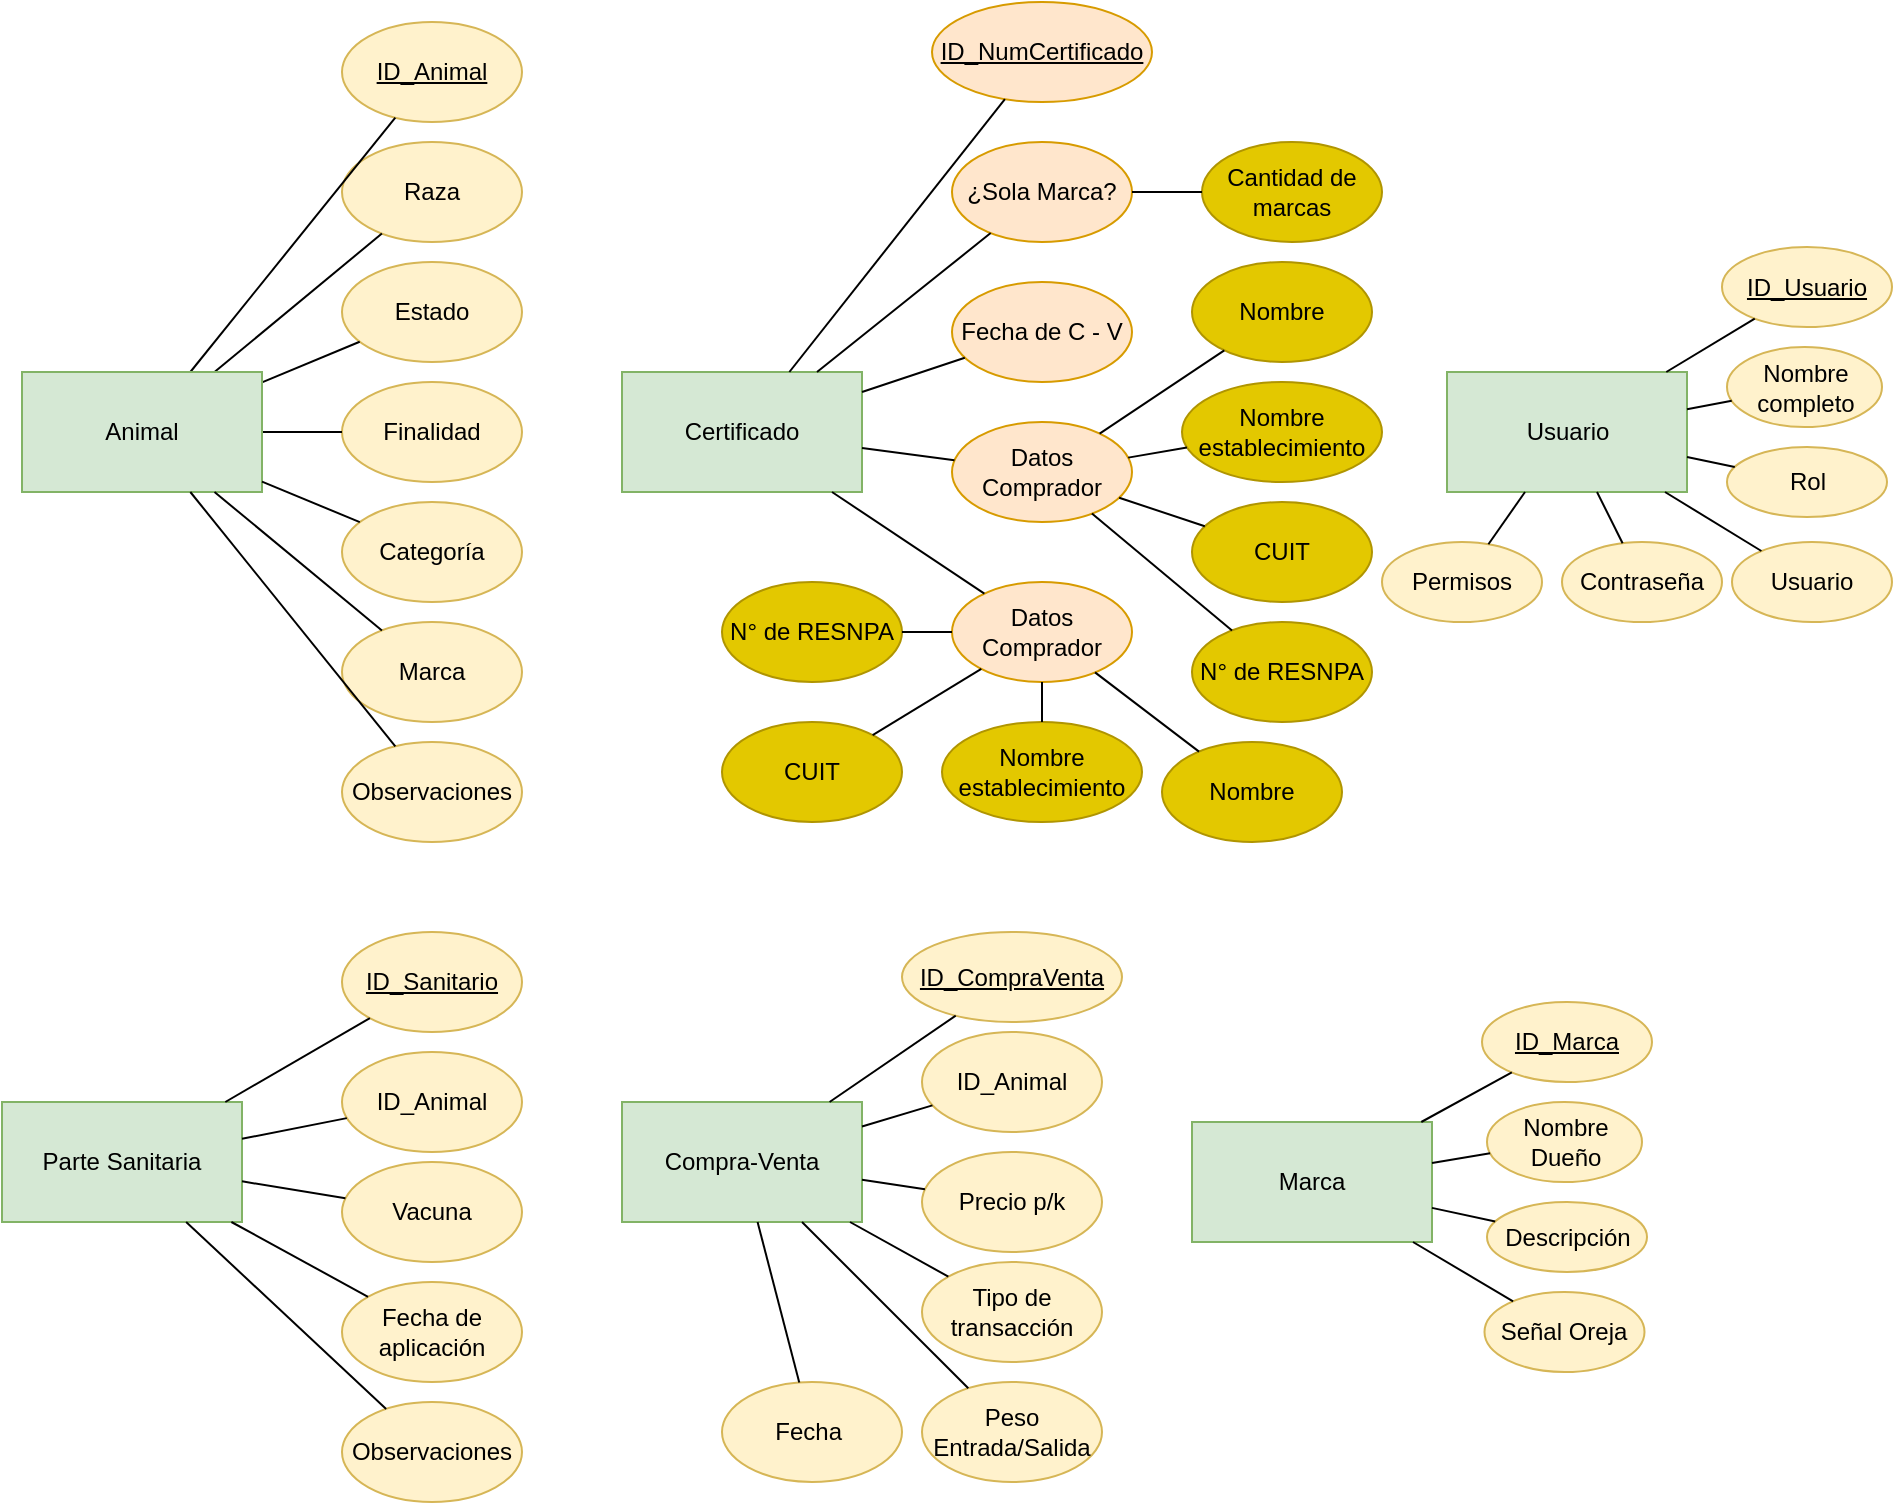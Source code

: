 <mxfile version="24.7.8">
  <diagram name="Página-1" id="Rnzu8aQySrzMCnopDblt">
    <mxGraphModel dx="2261" dy="746" grid="1" gridSize="10" guides="1" tooltips="1" connect="1" arrows="1" fold="1" page="1" pageScale="1" pageWidth="827" pageHeight="1169" math="0" shadow="0">
      <root>
        <mxCell id="0" />
        <mxCell id="1" parent="0" />
        <mxCell id="jV7VLJfb-g1-34FlO3ka-1" value="Certificado" style="rounded=0;whiteSpace=wrap;html=1;fillColor=#d5e8d4;strokeColor=#82b366;" vertex="1" parent="1">
          <mxGeometry x="-260" y="275" width="120" height="60" as="geometry" />
        </mxCell>
        <mxCell id="jV7VLJfb-g1-34FlO3ka-2" value="Parte Sanitaria" style="rounded=0;whiteSpace=wrap;html=1;fillColor=#d5e8d4;strokeColor=#82b366;" vertex="1" parent="1">
          <mxGeometry x="-570" y="640" width="120" height="60" as="geometry" />
        </mxCell>
        <mxCell id="jV7VLJfb-g1-34FlO3ka-3" value="Usuario" style="rounded=0;whiteSpace=wrap;html=1;fillColor=#d5e8d4;strokeColor=#82b366;" vertex="1" parent="1">
          <mxGeometry x="152.5" y="275" width="120" height="60" as="geometry" />
        </mxCell>
        <mxCell id="jV7VLJfb-g1-34FlO3ka-4" value="Compra-Venta" style="rounded=0;whiteSpace=wrap;html=1;fillColor=#d5e8d4;strokeColor=#82b366;" vertex="1" parent="1">
          <mxGeometry x="-260" y="640" width="120" height="60" as="geometry" />
        </mxCell>
        <mxCell id="jV7VLJfb-g1-34FlO3ka-5" value="Marca" style="rounded=0;whiteSpace=wrap;html=1;fillColor=#d5e8d4;strokeColor=#82b366;" vertex="1" parent="1">
          <mxGeometry x="25" y="650" width="120" height="60" as="geometry" />
        </mxCell>
        <mxCell id="jV7VLJfb-g1-34FlO3ka-27" value="ID_Animal" style="ellipse;whiteSpace=wrap;html=1;fontStyle=4;fillColor=#fff2cc;strokeColor=#d6b656;" vertex="1" parent="1">
          <mxGeometry x="-400" y="100" width="90" height="50" as="geometry" />
        </mxCell>
        <mxCell id="jV7VLJfb-g1-34FlO3ka-30" value="Raza&lt;span style=&quot;color: rgba(0, 0, 0, 0); font-family: monospace; font-size: 0px; text-align: start; text-wrap: nowrap;&quot;&gt;%3CmxGraphModel%3E%3Croot%3E%3CmxCell%20id%3D%220%22%2F%3E%3CmxCell%20id%3D%221%22%20parent%3D%220%22%2F%3E%3CmxCell%20id%3D%222%22%20value%3D%22ID_Animal%22%20style%3D%22ellipse%3BwhiteSpace%3Dwrap%3Bhtml%3D1%3BfontStyle%3D4%22%20vertex%3D%221%22%20parent%3D%221%22%3E%3CmxGeometry%20x%3D%22-200%22%20y%3D%22160%22%20width%3D%2290%22%20height%3D%2250%22%20as%3D%22geometry%22%2F%3E%3C%2FmxCell%3E%3C%2Froot%3E%3C%2FmxGraphModel%3E&lt;/span&gt;" style="ellipse;whiteSpace=wrap;html=1;fontStyle=0;fillColor=#fff2cc;strokeColor=#d6b656;" vertex="1" parent="1">
          <mxGeometry x="-400" y="160" width="90" height="50" as="geometry" />
        </mxCell>
        <mxCell id="jV7VLJfb-g1-34FlO3ka-31" value="Estado" style="ellipse;whiteSpace=wrap;html=1;fontStyle=0;fillColor=#fff2cc;strokeColor=#d6b656;" vertex="1" parent="1">
          <mxGeometry x="-400" y="220" width="90" height="50" as="geometry" />
        </mxCell>
        <mxCell id="jV7VLJfb-g1-34FlO3ka-32" value="Finalidad" style="ellipse;whiteSpace=wrap;html=1;fontStyle=0;fillColor=#fff2cc;strokeColor=#d6b656;" vertex="1" parent="1">
          <mxGeometry x="-400" y="280" width="90" height="50" as="geometry" />
        </mxCell>
        <mxCell id="jV7VLJfb-g1-34FlO3ka-33" value="Categoría&lt;span style=&quot;color: rgba(0, 0, 0, 0); font-family: monospace; font-size: 0px; text-align: start; text-wrap: nowrap;&quot;&gt;%3CmxGraphModel%3E%3Croot%3E%3CmxCell%20id%3D%220%22%2F%3E%3CmxCell%20id%3D%221%22%20parent%3D%220%22%2F%3E%3CmxCell%20id%3D%222%22%20value%3D%22Finalidad%22%20style%3D%22ellipse%3BwhiteSpace%3Dwrap%3Bhtml%3D1%3BfontStyle%3D0%22%20vertex%3D%221%22%20parent%3D%221%22%3E%3CmxGeometry%20x%3D%22-440%22%20y%3D%22190%22%20width%3D%2290%22%20height%3D%2250%22%20as%3D%22geometry%22%2F%3E%3C%2FmxCell%3E%3C%2Froot%3E%3C%2FmxGraphModel%3E&lt;/span&gt;" style="ellipse;whiteSpace=wrap;html=1;fontStyle=0;fillColor=#fff2cc;strokeColor=#d6b656;" vertex="1" parent="1">
          <mxGeometry x="-400" y="340" width="90" height="50" as="geometry" />
        </mxCell>
        <mxCell id="jV7VLJfb-g1-34FlO3ka-34" value="Marca" style="ellipse;whiteSpace=wrap;html=1;fontStyle=0;fillColor=#fff2cc;strokeColor=#d6b656;" vertex="1" parent="1">
          <mxGeometry x="-400" y="400" width="90" height="50" as="geometry" />
        </mxCell>
        <mxCell id="jV7VLJfb-g1-34FlO3ka-36" value="Observaciones" style="ellipse;whiteSpace=wrap;html=1;fontStyle=0;fillColor=#fff2cc;strokeColor=#d6b656;" vertex="1" parent="1">
          <mxGeometry x="-400" y="460" width="90" height="50" as="geometry" />
        </mxCell>
        <mxCell id="jV7VLJfb-g1-34FlO3ka-38" value="" style="endArrow=none;html=1;rounded=0;" edge="1" parent="1" source="jV7VLJfb-g1-34FlO3ka-27" target="jV7VLJfb-g1-34FlO3ka-6">
          <mxGeometry width="50" height="50" relative="1" as="geometry">
            <mxPoint x="-230" y="200" as="sourcePoint" />
            <mxPoint x="-180" y="150" as="targetPoint" />
          </mxGeometry>
        </mxCell>
        <mxCell id="jV7VLJfb-g1-34FlO3ka-39" value="" style="endArrow=none;html=1;rounded=0;" edge="1" parent="1" source="jV7VLJfb-g1-34FlO3ka-30" target="jV7VLJfb-g1-34FlO3ka-6">
          <mxGeometry width="50" height="50" relative="1" as="geometry">
            <mxPoint x="-300" y="135" as="sourcePoint" />
            <mxPoint x="-210" y="240" as="targetPoint" />
          </mxGeometry>
        </mxCell>
        <mxCell id="jV7VLJfb-g1-34FlO3ka-40" value="" style="endArrow=none;html=1;rounded=0;" edge="1" parent="1" source="jV7VLJfb-g1-34FlO3ka-31" target="jV7VLJfb-g1-34FlO3ka-6">
          <mxGeometry width="50" height="50" relative="1" as="geometry">
            <mxPoint x="-290" y="145" as="sourcePoint" />
            <mxPoint x="-200" y="250" as="targetPoint" />
          </mxGeometry>
        </mxCell>
        <mxCell id="jV7VLJfb-g1-34FlO3ka-42" value="" style="endArrow=none;html=1;rounded=0;" edge="1" parent="1" source="jV7VLJfb-g1-34FlO3ka-32" target="jV7VLJfb-g1-34FlO3ka-6">
          <mxGeometry width="50" height="50" relative="1" as="geometry">
            <mxPoint x="-310" y="305" as="sourcePoint" />
            <mxPoint x="-190" y="260" as="targetPoint" />
          </mxGeometry>
        </mxCell>
        <mxCell id="jV7VLJfb-g1-34FlO3ka-6" value="Animal" style="rounded=0;whiteSpace=wrap;html=1;fillColor=#d5e8d4;strokeColor=#82b366;" vertex="1" parent="1">
          <mxGeometry x="-560" y="275" width="120" height="60" as="geometry" />
        </mxCell>
        <mxCell id="jV7VLJfb-g1-34FlO3ka-43" value="" style="endArrow=none;html=1;rounded=0;" edge="1" parent="1" source="jV7VLJfb-g1-34FlO3ka-6" target="jV7VLJfb-g1-34FlO3ka-33">
          <mxGeometry width="50" height="50" relative="1" as="geometry">
            <mxPoint x="-270" y="165" as="sourcePoint" />
            <mxPoint x="-180" y="270" as="targetPoint" />
          </mxGeometry>
        </mxCell>
        <mxCell id="jV7VLJfb-g1-34FlO3ka-44" value="" style="endArrow=none;html=1;rounded=0;" edge="1" parent="1" source="jV7VLJfb-g1-34FlO3ka-34" target="jV7VLJfb-g1-34FlO3ka-6">
          <mxGeometry width="50" height="50" relative="1" as="geometry">
            <mxPoint x="-260" y="175" as="sourcePoint" />
            <mxPoint x="-170" y="280" as="targetPoint" />
          </mxGeometry>
        </mxCell>
        <mxCell id="jV7VLJfb-g1-34FlO3ka-45" value="" style="endArrow=none;html=1;rounded=0;" edge="1" parent="1" source="jV7VLJfb-g1-34FlO3ka-36" target="jV7VLJfb-g1-34FlO3ka-6">
          <mxGeometry width="50" height="50" relative="1" as="geometry">
            <mxPoint x="-250" y="185" as="sourcePoint" />
            <mxPoint x="-160" y="290" as="targetPoint" />
          </mxGeometry>
        </mxCell>
        <mxCell id="jV7VLJfb-g1-34FlO3ka-46" value="ID_NumCertificado" style="ellipse;whiteSpace=wrap;html=1;fontStyle=4;fillColor=#ffe6cc;strokeColor=#d79b00;" vertex="1" parent="1">
          <mxGeometry x="-105" y="90" width="110" height="50" as="geometry" />
        </mxCell>
        <mxCell id="jV7VLJfb-g1-34FlO3ka-47" value="¿Sola Marca?" style="ellipse;whiteSpace=wrap;html=1;fontStyle=0;fillColor=#ffe6cc;strokeColor=#d79b00;" vertex="1" parent="1">
          <mxGeometry x="-95" y="160" width="90" height="50" as="geometry" />
        </mxCell>
        <mxCell id="jV7VLJfb-g1-34FlO3ka-48" value="Cantidad de marcas" style="ellipse;whiteSpace=wrap;html=1;fontStyle=0;fillColor=#e3c800;fontColor=#000000;strokeColor=#B09500;" vertex="1" parent="1">
          <mxGeometry x="30" y="160" width="90" height="50" as="geometry" />
        </mxCell>
        <mxCell id="jV7VLJfb-g1-34FlO3ka-49" value="Fecha de C - V" style="ellipse;whiteSpace=wrap;html=1;fontStyle=0;fillColor=#ffe6cc;strokeColor=#d79b00;" vertex="1" parent="1">
          <mxGeometry x="-95" y="230" width="90" height="50" as="geometry" />
        </mxCell>
        <mxCell id="jV7VLJfb-g1-34FlO3ka-50" value="Datos Comprador" style="ellipse;whiteSpace=wrap;html=1;fontStyle=0;fillColor=#ffe6cc;strokeColor=#d79b00;" vertex="1" parent="1">
          <mxGeometry x="-95" y="300" width="90" height="50" as="geometry" />
        </mxCell>
        <mxCell id="jV7VLJfb-g1-34FlO3ka-51" value="Nombre" style="ellipse;whiteSpace=wrap;html=1;fontStyle=0;fillColor=#e3c800;fontColor=#000000;strokeColor=#B09500;" vertex="1" parent="1">
          <mxGeometry x="25" y="220" width="90" height="50" as="geometry" />
        </mxCell>
        <mxCell id="jV7VLJfb-g1-34FlO3ka-52" value="Nombre establecimiento" style="ellipse;whiteSpace=wrap;html=1;fontStyle=0;fillColor=#e3c800;fontColor=#000000;strokeColor=#B09500;" vertex="1" parent="1">
          <mxGeometry x="20" y="280" width="100" height="50" as="geometry" />
        </mxCell>
        <mxCell id="jV7VLJfb-g1-34FlO3ka-53" value="CUIT" style="ellipse;whiteSpace=wrap;html=1;fontStyle=0;fillColor=#e3c800;fontColor=#000000;strokeColor=#B09500;" vertex="1" parent="1">
          <mxGeometry x="25" y="340" width="90" height="50" as="geometry" />
        </mxCell>
        <mxCell id="jV7VLJfb-g1-34FlO3ka-54" value="N° de RESNPA" style="ellipse;whiteSpace=wrap;html=1;fontStyle=0;fillColor=#e3c800;fontColor=#000000;strokeColor=#B09500;" vertex="1" parent="1">
          <mxGeometry x="25" y="400" width="90" height="50" as="geometry" />
        </mxCell>
        <mxCell id="jV7VLJfb-g1-34FlO3ka-55" value="Datos Comprador" style="ellipse;whiteSpace=wrap;html=1;fontStyle=0;fillColor=#ffe6cc;strokeColor=#d79b00;" vertex="1" parent="1">
          <mxGeometry x="-95" y="380" width="90" height="50" as="geometry" />
        </mxCell>
        <mxCell id="jV7VLJfb-g1-34FlO3ka-56" value="Nombre" style="ellipse;whiteSpace=wrap;html=1;fontStyle=0;fillColor=#e3c800;fontColor=#000000;strokeColor=#B09500;" vertex="1" parent="1">
          <mxGeometry x="10" y="460" width="90" height="50" as="geometry" />
        </mxCell>
        <mxCell id="jV7VLJfb-g1-34FlO3ka-57" value="Nombre establecimiento" style="ellipse;whiteSpace=wrap;html=1;fontStyle=0;fillColor=#e3c800;fontColor=#000000;strokeColor=#B09500;" vertex="1" parent="1">
          <mxGeometry x="-100" y="450" width="100" height="50" as="geometry" />
        </mxCell>
        <mxCell id="jV7VLJfb-g1-34FlO3ka-58" value="CUIT" style="ellipse;whiteSpace=wrap;html=1;fontStyle=0;fillColor=#e3c800;fontColor=#000000;strokeColor=#B09500;" vertex="1" parent="1">
          <mxGeometry x="-210" y="450" width="90" height="50" as="geometry" />
        </mxCell>
        <mxCell id="jV7VLJfb-g1-34FlO3ka-59" value="N° de RESNPA" style="ellipse;whiteSpace=wrap;html=1;fontStyle=0;fillColor=#e3c800;fontColor=#000000;strokeColor=#B09500;" vertex="1" parent="1">
          <mxGeometry x="-210" y="380" width="90" height="50" as="geometry" />
        </mxCell>
        <mxCell id="jV7VLJfb-g1-34FlO3ka-60" value="" style="endArrow=none;html=1;rounded=0;" edge="1" parent="1" source="jV7VLJfb-g1-34FlO3ka-46" target="jV7VLJfb-g1-34FlO3ka-1">
          <mxGeometry width="50" height="50" relative="1" as="geometry">
            <mxPoint x="-370" y="216" as="sourcePoint" />
            <mxPoint x="-454" y="285" as="targetPoint" />
          </mxGeometry>
        </mxCell>
        <mxCell id="jV7VLJfb-g1-34FlO3ka-61" value="" style="endArrow=none;html=1;rounded=0;" edge="1" parent="1" source="jV7VLJfb-g1-34FlO3ka-47" target="jV7VLJfb-g1-34FlO3ka-1">
          <mxGeometry width="50" height="50" relative="1" as="geometry">
            <mxPoint x="-59" y="158" as="sourcePoint" />
            <mxPoint x="-165" y="285" as="targetPoint" />
          </mxGeometry>
        </mxCell>
        <mxCell id="jV7VLJfb-g1-34FlO3ka-62" value="" style="endArrow=none;html=1;rounded=0;" edge="1" parent="1" source="jV7VLJfb-g1-34FlO3ka-49" target="jV7VLJfb-g1-34FlO3ka-1">
          <mxGeometry width="50" height="50" relative="1" as="geometry">
            <mxPoint x="-49" y="168" as="sourcePoint" />
            <mxPoint x="-155" y="295" as="targetPoint" />
          </mxGeometry>
        </mxCell>
        <mxCell id="jV7VLJfb-g1-34FlO3ka-63" value="" style="endArrow=none;html=1;rounded=0;" edge="1" parent="1" source="jV7VLJfb-g1-34FlO3ka-50" target="jV7VLJfb-g1-34FlO3ka-1">
          <mxGeometry width="50" height="50" relative="1" as="geometry">
            <mxPoint x="-39" y="178" as="sourcePoint" />
            <mxPoint x="-145" y="305" as="targetPoint" />
          </mxGeometry>
        </mxCell>
        <mxCell id="jV7VLJfb-g1-34FlO3ka-64" value="" style="endArrow=none;html=1;rounded=0;" edge="1" parent="1" source="jV7VLJfb-g1-34FlO3ka-55" target="jV7VLJfb-g1-34FlO3ka-1">
          <mxGeometry width="50" height="50" relative="1" as="geometry">
            <mxPoint x="-84" y="329" as="sourcePoint" />
            <mxPoint x="-130" y="323" as="targetPoint" />
          </mxGeometry>
        </mxCell>
        <mxCell id="jV7VLJfb-g1-34FlO3ka-65" value="" style="endArrow=none;html=1;rounded=0;" edge="1" parent="1" source="jV7VLJfb-g1-34FlO3ka-48" target="jV7VLJfb-g1-34FlO3ka-47">
          <mxGeometry width="50" height="50" relative="1" as="geometry">
            <mxPoint x="-74" y="339" as="sourcePoint" />
            <mxPoint x="-120" y="333" as="targetPoint" />
          </mxGeometry>
        </mxCell>
        <mxCell id="jV7VLJfb-g1-34FlO3ka-66" value="" style="endArrow=none;html=1;rounded=0;" edge="1" parent="1" source="jV7VLJfb-g1-34FlO3ka-51" target="jV7VLJfb-g1-34FlO3ka-50">
          <mxGeometry width="50" height="50" relative="1" as="geometry">
            <mxPoint x="-64" y="349" as="sourcePoint" />
            <mxPoint x="-110" y="343" as="targetPoint" />
          </mxGeometry>
        </mxCell>
        <mxCell id="jV7VLJfb-g1-34FlO3ka-67" value="" style="endArrow=none;html=1;rounded=0;" edge="1" parent="1" source="jV7VLJfb-g1-34FlO3ka-52" target="jV7VLJfb-g1-34FlO3ka-50">
          <mxGeometry width="50" height="50" relative="1" as="geometry">
            <mxPoint x="-59" y="319" as="sourcePoint" />
            <mxPoint x="-11.768" y="291.938" as="targetPoint" />
          </mxGeometry>
        </mxCell>
        <mxCell id="jV7VLJfb-g1-34FlO3ka-68" value="" style="endArrow=none;html=1;rounded=0;" edge="1" parent="1" source="jV7VLJfb-g1-34FlO3ka-53" target="jV7VLJfb-g1-34FlO3ka-50">
          <mxGeometry width="50" height="50" relative="1" as="geometry">
            <mxPoint x="-44" y="369" as="sourcePoint" />
            <mxPoint x="-90" y="363" as="targetPoint" />
          </mxGeometry>
        </mxCell>
        <mxCell id="jV7VLJfb-g1-34FlO3ka-69" value="" style="endArrow=none;html=1;rounded=0;" edge="1" parent="1" source="jV7VLJfb-g1-34FlO3ka-54" target="jV7VLJfb-g1-34FlO3ka-50">
          <mxGeometry width="50" height="50" relative="1" as="geometry">
            <mxPoint x="-34" y="379" as="sourcePoint" />
            <mxPoint x="-80" y="373" as="targetPoint" />
          </mxGeometry>
        </mxCell>
        <mxCell id="jV7VLJfb-g1-34FlO3ka-70" value="" style="endArrow=none;html=1;rounded=0;" edge="1" parent="1" source="jV7VLJfb-g1-34FlO3ka-56" target="jV7VLJfb-g1-34FlO3ka-55">
          <mxGeometry width="50" height="50" relative="1" as="geometry">
            <mxPoint x="-24" y="389" as="sourcePoint" />
            <mxPoint x="-70" y="383" as="targetPoint" />
          </mxGeometry>
        </mxCell>
        <mxCell id="jV7VLJfb-g1-34FlO3ka-71" value="" style="endArrow=none;html=1;rounded=0;" edge="1" parent="1" source="jV7VLJfb-g1-34FlO3ka-57" target="jV7VLJfb-g1-34FlO3ka-55">
          <mxGeometry width="50" height="50" relative="1" as="geometry">
            <mxPoint x="40" y="565" as="sourcePoint" />
            <mxPoint x="5" y="565" as="targetPoint" />
          </mxGeometry>
        </mxCell>
        <mxCell id="jV7VLJfb-g1-34FlO3ka-72" value="" style="endArrow=none;html=1;rounded=0;" edge="1" parent="1" source="jV7VLJfb-g1-34FlO3ka-58" target="jV7VLJfb-g1-34FlO3ka-55">
          <mxGeometry width="50" height="50" relative="1" as="geometry">
            <mxPoint x="50" y="575" as="sourcePoint" />
            <mxPoint x="15" y="575" as="targetPoint" />
          </mxGeometry>
        </mxCell>
        <mxCell id="jV7VLJfb-g1-34FlO3ka-73" value="" style="endArrow=none;html=1;rounded=0;" edge="1" parent="1" source="jV7VLJfb-g1-34FlO3ka-59" target="jV7VLJfb-g1-34FlO3ka-55">
          <mxGeometry width="50" height="50" relative="1" as="geometry">
            <mxPoint x="60" y="585" as="sourcePoint" />
            <mxPoint x="25" y="585" as="targetPoint" />
          </mxGeometry>
        </mxCell>
        <mxCell id="jV7VLJfb-g1-34FlO3ka-75" value="ID_Sanitario" style="ellipse;whiteSpace=wrap;html=1;fontStyle=4;fillColor=#fff2cc;strokeColor=#d6b656;" vertex="1" parent="1">
          <mxGeometry x="-400" y="555" width="90" height="50" as="geometry" />
        </mxCell>
        <mxCell id="jV7VLJfb-g1-34FlO3ka-76" value="ID_Animal" style="ellipse;whiteSpace=wrap;html=1;fontStyle=0;fillColor=#fff2cc;strokeColor=#d6b656;" vertex="1" parent="1">
          <mxGeometry x="-400" y="615" width="90" height="50" as="geometry" />
        </mxCell>
        <mxCell id="jV7VLJfb-g1-34FlO3ka-77" value="Fecha de aplicación" style="ellipse;whiteSpace=wrap;html=1;fontStyle=0;fillColor=#fff2cc;strokeColor=#d6b656;" vertex="1" parent="1">
          <mxGeometry x="-400" y="730" width="90" height="50" as="geometry" />
        </mxCell>
        <mxCell id="jV7VLJfb-g1-34FlO3ka-78" value="Observaciones" style="ellipse;whiteSpace=wrap;html=1;fontStyle=0;fillColor=#fff2cc;strokeColor=#d6b656;" vertex="1" parent="1">
          <mxGeometry x="-400" y="790" width="90" height="50" as="geometry" />
        </mxCell>
        <mxCell id="jV7VLJfb-g1-34FlO3ka-79" value="Vacuna" style="ellipse;whiteSpace=wrap;html=1;fontStyle=0;fillColor=#fff2cc;strokeColor=#d6b656;" vertex="1" parent="1">
          <mxGeometry x="-400" y="670" width="90" height="50" as="geometry" />
        </mxCell>
        <mxCell id="jV7VLJfb-g1-34FlO3ka-80" value="" style="endArrow=none;html=1;rounded=0;" edge="1" parent="1" source="jV7VLJfb-g1-34FlO3ka-75" target="jV7VLJfb-g1-34FlO3ka-2">
          <mxGeometry width="50" height="50" relative="1" as="geometry">
            <mxPoint x="-363" y="472" as="sourcePoint" />
            <mxPoint x="-466" y="345" as="targetPoint" />
          </mxGeometry>
        </mxCell>
        <mxCell id="jV7VLJfb-g1-34FlO3ka-81" value="" style="endArrow=none;html=1;rounded=0;" edge="1" parent="1" source="jV7VLJfb-g1-34FlO3ka-76" target="jV7VLJfb-g1-34FlO3ka-2">
          <mxGeometry width="50" height="50" relative="1" as="geometry">
            <mxPoint x="-376" y="608" as="sourcePoint" />
            <mxPoint x="-448" y="650" as="targetPoint" />
          </mxGeometry>
        </mxCell>
        <mxCell id="jV7VLJfb-g1-34FlO3ka-82" value="" style="endArrow=none;html=1;rounded=0;" edge="1" parent="1" source="jV7VLJfb-g1-34FlO3ka-79" target="jV7VLJfb-g1-34FlO3ka-2">
          <mxGeometry width="50" height="50" relative="1" as="geometry">
            <mxPoint x="-366" y="618" as="sourcePoint" />
            <mxPoint x="-438" y="660" as="targetPoint" />
          </mxGeometry>
        </mxCell>
        <mxCell id="jV7VLJfb-g1-34FlO3ka-83" value="" style="endArrow=none;html=1;rounded=0;" edge="1" parent="1" source="jV7VLJfb-g1-34FlO3ka-77" target="jV7VLJfb-g1-34FlO3ka-2">
          <mxGeometry width="50" height="50" relative="1" as="geometry">
            <mxPoint x="-356" y="628" as="sourcePoint" />
            <mxPoint x="-428" y="670" as="targetPoint" />
          </mxGeometry>
        </mxCell>
        <mxCell id="jV7VLJfb-g1-34FlO3ka-84" value="" style="endArrow=none;html=1;rounded=0;" edge="1" parent="1" source="jV7VLJfb-g1-34FlO3ka-78" target="jV7VLJfb-g1-34FlO3ka-2">
          <mxGeometry width="50" height="50" relative="1" as="geometry">
            <mxPoint x="-346" y="638" as="sourcePoint" />
            <mxPoint x="-418" y="680" as="targetPoint" />
          </mxGeometry>
        </mxCell>
        <mxCell id="jV7VLJfb-g1-34FlO3ka-85" value="ID_CompraVenta" style="ellipse;whiteSpace=wrap;html=1;fontStyle=4;fillColor=#fff2cc;strokeColor=#d6b656;" vertex="1" parent="1">
          <mxGeometry x="-120" y="555" width="110" height="45" as="geometry" />
        </mxCell>
        <mxCell id="jV7VLJfb-g1-34FlO3ka-86" value="ID_Animal" style="ellipse;whiteSpace=wrap;html=1;fontStyle=0;fillColor=#fff2cc;strokeColor=#d6b656;" vertex="1" parent="1">
          <mxGeometry x="-110" y="605" width="90" height="50" as="geometry" />
        </mxCell>
        <mxCell id="jV7VLJfb-g1-34FlO3ka-87" value="Fecha&amp;nbsp;" style="ellipse;whiteSpace=wrap;html=1;fontStyle=0;fillColor=#fff2cc;strokeColor=#d6b656;" vertex="1" parent="1">
          <mxGeometry x="-210" y="780" width="90" height="50" as="geometry" />
        </mxCell>
        <mxCell id="jV7VLJfb-g1-34FlO3ka-88" value="Tipo de transacción" style="ellipse;whiteSpace=wrap;html=1;fontStyle=0;fillColor=#fff2cc;strokeColor=#d6b656;" vertex="1" parent="1">
          <mxGeometry x="-110" y="720" width="90" height="50" as="geometry" />
        </mxCell>
        <mxCell id="jV7VLJfb-g1-34FlO3ka-89" value="Peso Entrada/Salida" style="ellipse;whiteSpace=wrap;html=1;fontStyle=0;fillColor=#fff2cc;strokeColor=#d6b656;" vertex="1" parent="1">
          <mxGeometry x="-110" y="780" width="90" height="50" as="geometry" />
        </mxCell>
        <mxCell id="jV7VLJfb-g1-34FlO3ka-90" value="Precio p/k" style="ellipse;whiteSpace=wrap;html=1;fontStyle=0;fillColor=#fff2cc;strokeColor=#d6b656;" vertex="1" parent="1">
          <mxGeometry x="-110" y="665" width="90" height="50" as="geometry" />
        </mxCell>
        <mxCell id="jV7VLJfb-g1-34FlO3ka-91" value="" style="endArrow=none;html=1;rounded=0;" edge="1" parent="1" source="jV7VLJfb-g1-34FlO3ka-85" target="jV7VLJfb-g1-34FlO3ka-4">
          <mxGeometry width="50" height="50" relative="1" as="geometry">
            <mxPoint x="-376" y="608" as="sourcePoint" />
            <mxPoint x="-448" y="650" as="targetPoint" />
          </mxGeometry>
        </mxCell>
        <mxCell id="jV7VLJfb-g1-34FlO3ka-92" value="" style="endArrow=none;html=1;rounded=0;" edge="1" parent="1" source="jV7VLJfb-g1-34FlO3ka-86" target="jV7VLJfb-g1-34FlO3ka-4">
          <mxGeometry width="50" height="50" relative="1" as="geometry">
            <mxPoint x="-83" y="607" as="sourcePoint" />
            <mxPoint x="-146" y="650" as="targetPoint" />
          </mxGeometry>
        </mxCell>
        <mxCell id="jV7VLJfb-g1-34FlO3ka-93" value="" style="endArrow=none;html=1;rounded=0;" edge="1" parent="1" source="jV7VLJfb-g1-34FlO3ka-90" target="jV7VLJfb-g1-34FlO3ka-4">
          <mxGeometry width="50" height="50" relative="1" as="geometry">
            <mxPoint x="-73" y="617" as="sourcePoint" />
            <mxPoint x="-136" y="660" as="targetPoint" />
          </mxGeometry>
        </mxCell>
        <mxCell id="jV7VLJfb-g1-34FlO3ka-94" value="" style="endArrow=none;html=1;rounded=0;" edge="1" parent="1" source="jV7VLJfb-g1-34FlO3ka-88" target="jV7VLJfb-g1-34FlO3ka-4">
          <mxGeometry width="50" height="50" relative="1" as="geometry">
            <mxPoint x="-63" y="627" as="sourcePoint" />
            <mxPoint x="-126" y="670" as="targetPoint" />
          </mxGeometry>
        </mxCell>
        <mxCell id="jV7VLJfb-g1-34FlO3ka-95" value="" style="endArrow=none;html=1;rounded=0;" edge="1" parent="1" source="jV7VLJfb-g1-34FlO3ka-89" target="jV7VLJfb-g1-34FlO3ka-4">
          <mxGeometry width="50" height="50" relative="1" as="geometry">
            <mxPoint x="-53" y="637" as="sourcePoint" />
            <mxPoint x="-116" y="680" as="targetPoint" />
          </mxGeometry>
        </mxCell>
        <mxCell id="jV7VLJfb-g1-34FlO3ka-96" value="" style="endArrow=none;html=1;rounded=0;" edge="1" parent="1" source="jV7VLJfb-g1-34FlO3ka-87" target="jV7VLJfb-g1-34FlO3ka-4">
          <mxGeometry width="50" height="50" relative="1" as="geometry">
            <mxPoint x="-43" y="647" as="sourcePoint" />
            <mxPoint x="-106" y="690" as="targetPoint" />
          </mxGeometry>
        </mxCell>
        <mxCell id="jV7VLJfb-g1-34FlO3ka-97" value="ID_Marca" style="ellipse;whiteSpace=wrap;html=1;fontStyle=4;fillColor=#fff2cc;strokeColor=#d6b656;" vertex="1" parent="1">
          <mxGeometry x="170" y="590" width="85" height="40" as="geometry" />
        </mxCell>
        <mxCell id="jV7VLJfb-g1-34FlO3ka-98" value="Nombre Dueño" style="ellipse;whiteSpace=wrap;html=1;fontStyle=0;fillColor=#fff2cc;strokeColor=#d6b656;" vertex="1" parent="1">
          <mxGeometry x="172.5" y="640" width="77.5" height="40" as="geometry" />
        </mxCell>
        <mxCell id="jV7VLJfb-g1-34FlO3ka-99" value="Descripción" style="ellipse;whiteSpace=wrap;html=1;fontStyle=0;fillColor=#fff2cc;strokeColor=#d6b656;" vertex="1" parent="1">
          <mxGeometry x="172.5" y="690" width="80" height="35" as="geometry" />
        </mxCell>
        <mxCell id="jV7VLJfb-g1-34FlO3ka-100" value="Señal Oreja" style="ellipse;whiteSpace=wrap;html=1;fontStyle=0;fillColor=#fff2cc;strokeColor=#d6b656;" vertex="1" parent="1">
          <mxGeometry x="171.25" y="735" width="80" height="40" as="geometry" />
        </mxCell>
        <mxCell id="jV7VLJfb-g1-34FlO3ka-101" value="" style="endArrow=none;html=1;rounded=0;" edge="1" parent="1" source="jV7VLJfb-g1-34FlO3ka-97" target="jV7VLJfb-g1-34FlO3ka-5">
          <mxGeometry width="50" height="50" relative="1" as="geometry">
            <mxPoint x="-83" y="607" as="sourcePoint" />
            <mxPoint x="-146" y="650" as="targetPoint" />
          </mxGeometry>
        </mxCell>
        <mxCell id="jV7VLJfb-g1-34FlO3ka-102" value="" style="endArrow=none;html=1;rounded=0;" edge="1" parent="1" source="jV7VLJfb-g1-34FlO3ka-98" target="jV7VLJfb-g1-34FlO3ka-5">
          <mxGeometry width="50" height="50" relative="1" as="geometry">
            <mxPoint x="-73" y="617" as="sourcePoint" />
            <mxPoint x="-136" y="660" as="targetPoint" />
          </mxGeometry>
        </mxCell>
        <mxCell id="jV7VLJfb-g1-34FlO3ka-103" value="" style="endArrow=none;html=1;rounded=0;" edge="1" parent="1" source="jV7VLJfb-g1-34FlO3ka-99" target="jV7VLJfb-g1-34FlO3ka-5">
          <mxGeometry width="50" height="50" relative="1" as="geometry">
            <mxPoint x="181" y="652" as="sourcePoint" />
            <mxPoint x="155" y="663" as="targetPoint" />
          </mxGeometry>
        </mxCell>
        <mxCell id="jV7VLJfb-g1-34FlO3ka-104" value="" style="endArrow=none;html=1;rounded=0;" edge="1" parent="1" source="jV7VLJfb-g1-34FlO3ka-100" target="jV7VLJfb-g1-34FlO3ka-5">
          <mxGeometry width="50" height="50" relative="1" as="geometry">
            <mxPoint x="191" y="662" as="sourcePoint" />
            <mxPoint x="165" y="673" as="targetPoint" />
          </mxGeometry>
        </mxCell>
        <mxCell id="jV7VLJfb-g1-34FlO3ka-105" value="ID_Usuario" style="ellipse;whiteSpace=wrap;html=1;fontStyle=4;fillColor=#fff2cc;strokeColor=#d6b656;" vertex="1" parent="1">
          <mxGeometry x="290" y="212.5" width="85" height="40" as="geometry" />
        </mxCell>
        <mxCell id="jV7VLJfb-g1-34FlO3ka-106" value="Nombre completo" style="ellipse;whiteSpace=wrap;html=1;fontStyle=0;fillColor=#fff2cc;strokeColor=#d6b656;" vertex="1" parent="1">
          <mxGeometry x="292.5" y="262.5" width="77.5" height="40" as="geometry" />
        </mxCell>
        <mxCell id="jV7VLJfb-g1-34FlO3ka-107" value="Rol" style="ellipse;whiteSpace=wrap;html=1;fontStyle=0;fillColor=#fff2cc;strokeColor=#d6b656;" vertex="1" parent="1">
          <mxGeometry x="292.5" y="312.5" width="80" height="35" as="geometry" />
        </mxCell>
        <mxCell id="jV7VLJfb-g1-34FlO3ka-108" value="Usuario" style="ellipse;whiteSpace=wrap;html=1;fontStyle=0;fillColor=#fff2cc;strokeColor=#d6b656;" vertex="1" parent="1">
          <mxGeometry x="295" y="360" width="80" height="40" as="geometry" />
        </mxCell>
        <mxCell id="jV7VLJfb-g1-34FlO3ka-109" value="Contraseña" style="ellipse;whiteSpace=wrap;html=1;fontStyle=0;fillColor=#fff2cc;strokeColor=#d6b656;" vertex="1" parent="1">
          <mxGeometry x="210" y="360" width="80" height="40" as="geometry" />
        </mxCell>
        <mxCell id="jV7VLJfb-g1-34FlO3ka-110" value="Permisos" style="ellipse;whiteSpace=wrap;html=1;fontStyle=0;fillColor=#fff2cc;strokeColor=#d6b656;" vertex="1" parent="1">
          <mxGeometry x="120" y="360" width="80" height="40" as="geometry" />
        </mxCell>
        <mxCell id="jV7VLJfb-g1-34FlO3ka-111" value="" style="endArrow=none;html=1;rounded=0;" edge="1" parent="1" source="jV7VLJfb-g1-34FlO3ka-3" target="jV7VLJfb-g1-34FlO3ka-105">
          <mxGeometry width="50" height="50" relative="1" as="geometry">
            <mxPoint x="360" y="370" as="sourcePoint" />
            <mxPoint x="410" y="320" as="targetPoint" />
          </mxGeometry>
        </mxCell>
        <mxCell id="jV7VLJfb-g1-34FlO3ka-112" value="" style="endArrow=none;html=1;rounded=0;" edge="1" parent="1" source="jV7VLJfb-g1-34FlO3ka-3" target="jV7VLJfb-g1-34FlO3ka-106">
          <mxGeometry width="50" height="50" relative="1" as="geometry">
            <mxPoint x="272" y="285" as="sourcePoint" />
            <mxPoint x="316" y="258" as="targetPoint" />
          </mxGeometry>
        </mxCell>
        <mxCell id="jV7VLJfb-g1-34FlO3ka-113" value="" style="endArrow=none;html=1;rounded=0;" edge="1" parent="1" source="jV7VLJfb-g1-34FlO3ka-3" target="jV7VLJfb-g1-34FlO3ka-107">
          <mxGeometry width="50" height="50" relative="1" as="geometry">
            <mxPoint x="282" y="295" as="sourcePoint" />
            <mxPoint x="326" y="268" as="targetPoint" />
          </mxGeometry>
        </mxCell>
        <mxCell id="jV7VLJfb-g1-34FlO3ka-114" value="" style="endArrow=none;html=1;rounded=0;" edge="1" parent="1" source="jV7VLJfb-g1-34FlO3ka-3" target="jV7VLJfb-g1-34FlO3ka-108">
          <mxGeometry width="50" height="50" relative="1" as="geometry">
            <mxPoint x="292" y="305" as="sourcePoint" />
            <mxPoint x="336" y="278" as="targetPoint" />
          </mxGeometry>
        </mxCell>
        <mxCell id="jV7VLJfb-g1-34FlO3ka-115" value="" style="endArrow=none;html=1;rounded=0;" edge="1" parent="1" source="jV7VLJfb-g1-34FlO3ka-3" target="jV7VLJfb-g1-34FlO3ka-109">
          <mxGeometry width="50" height="50" relative="1" as="geometry">
            <mxPoint x="302" y="315" as="sourcePoint" />
            <mxPoint x="346" y="288" as="targetPoint" />
          </mxGeometry>
        </mxCell>
        <mxCell id="jV7VLJfb-g1-34FlO3ka-116" value="" style="endArrow=none;html=1;rounded=0;" edge="1" parent="1" source="jV7VLJfb-g1-34FlO3ka-3" target="jV7VLJfb-g1-34FlO3ka-110">
          <mxGeometry width="50" height="50" relative="1" as="geometry">
            <mxPoint x="312" y="325" as="sourcePoint" />
            <mxPoint x="356" y="298" as="targetPoint" />
          </mxGeometry>
        </mxCell>
      </root>
    </mxGraphModel>
  </diagram>
</mxfile>

